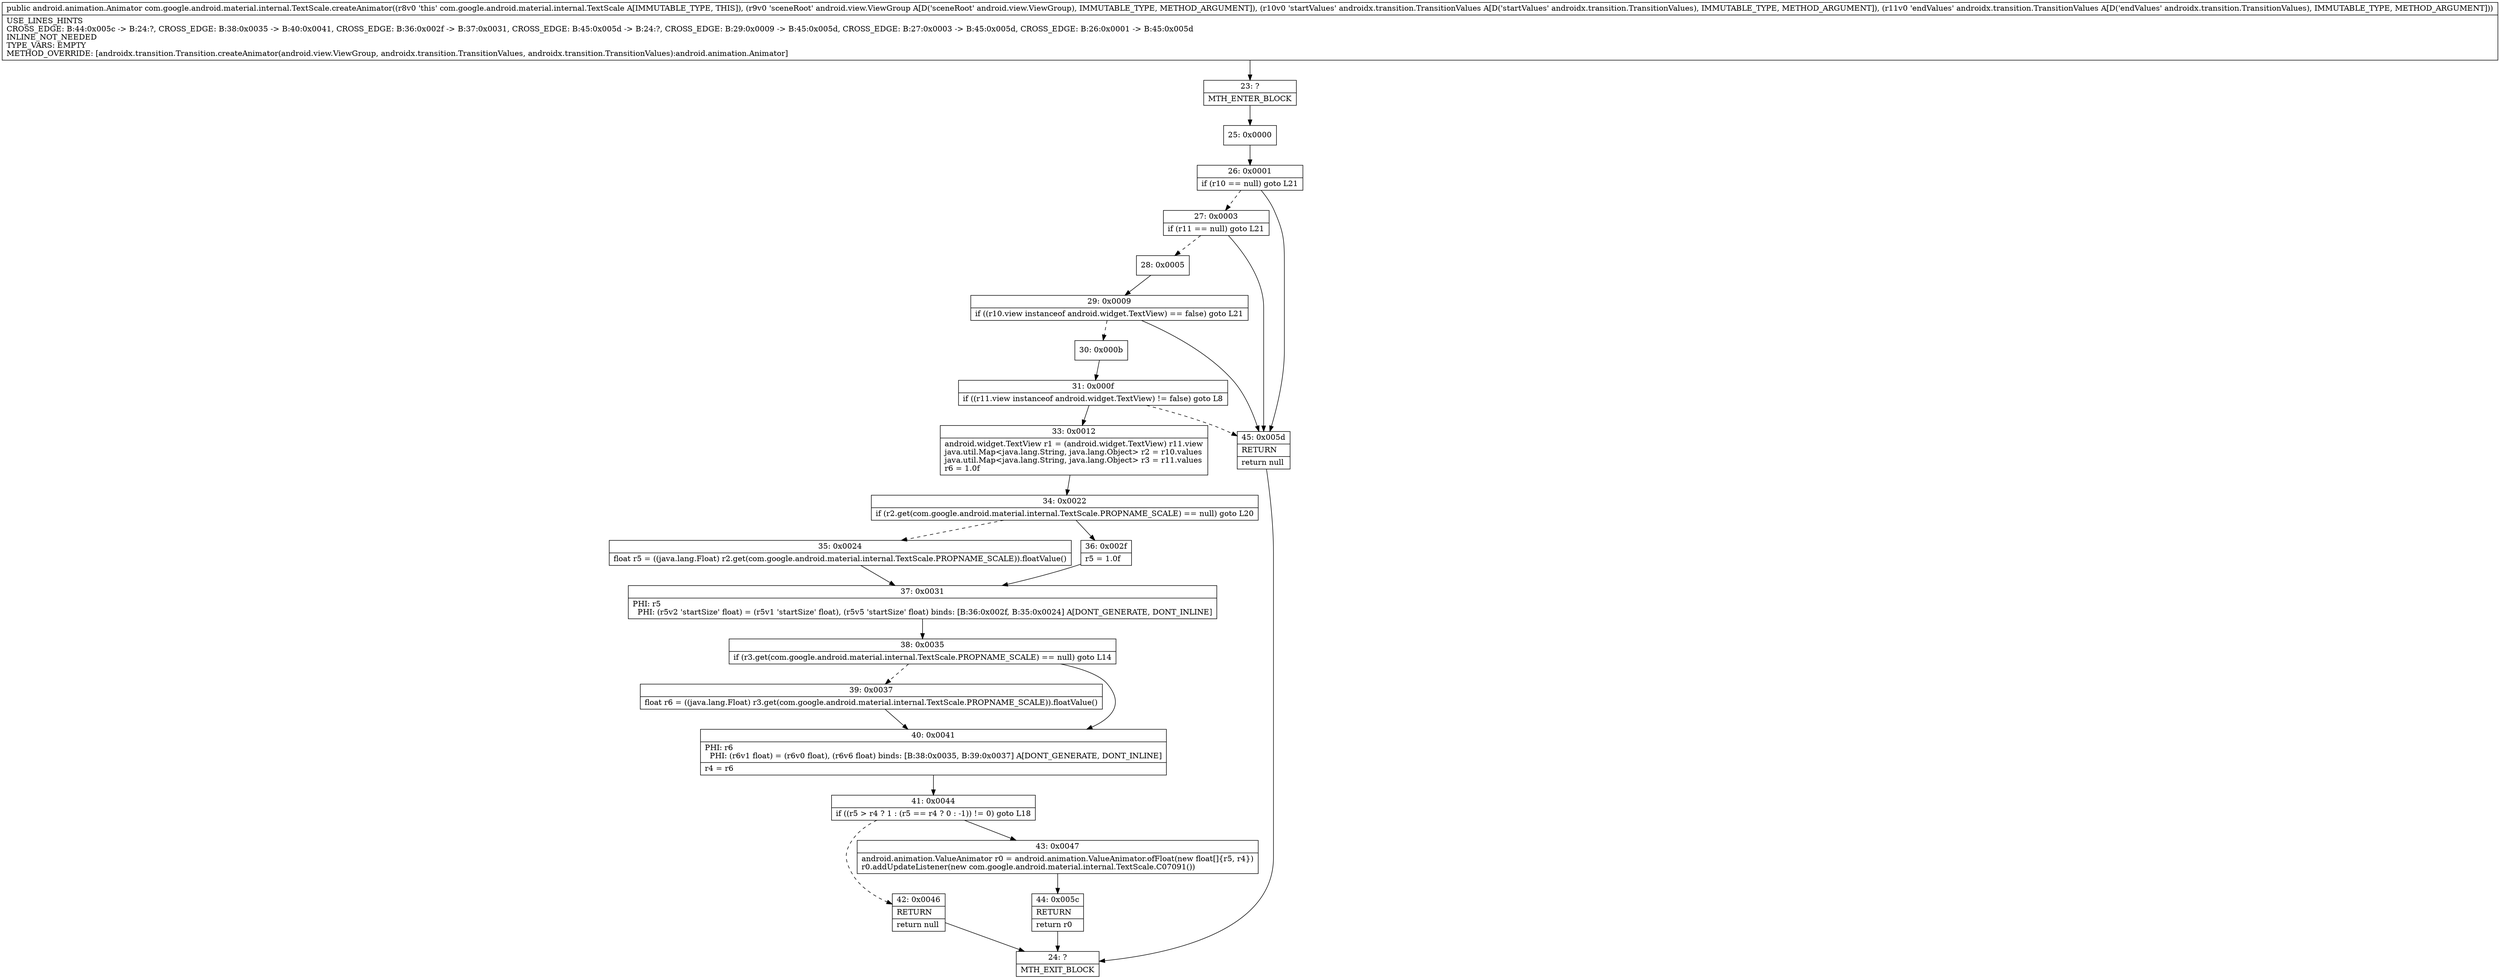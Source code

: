 digraph "CFG forcom.google.android.material.internal.TextScale.createAnimator(Landroid\/view\/ViewGroup;Landroidx\/transition\/TransitionValues;Landroidx\/transition\/TransitionValues;)Landroid\/animation\/Animator;" {
Node_23 [shape=record,label="{23\:\ ?|MTH_ENTER_BLOCK\l}"];
Node_25 [shape=record,label="{25\:\ 0x0000}"];
Node_26 [shape=record,label="{26\:\ 0x0001|if (r10 == null) goto L21\l}"];
Node_27 [shape=record,label="{27\:\ 0x0003|if (r11 == null) goto L21\l}"];
Node_28 [shape=record,label="{28\:\ 0x0005}"];
Node_29 [shape=record,label="{29\:\ 0x0009|if ((r10.view instanceof android.widget.TextView) == false) goto L21\l}"];
Node_30 [shape=record,label="{30\:\ 0x000b}"];
Node_31 [shape=record,label="{31\:\ 0x000f|if ((r11.view instanceof android.widget.TextView) != false) goto L8\l}"];
Node_33 [shape=record,label="{33\:\ 0x0012|android.widget.TextView r1 = (android.widget.TextView) r11.view\ljava.util.Map\<java.lang.String, java.lang.Object\> r2 = r10.values\ljava.util.Map\<java.lang.String, java.lang.Object\> r3 = r11.values\lr6 = 1.0f\l}"];
Node_34 [shape=record,label="{34\:\ 0x0022|if (r2.get(com.google.android.material.internal.TextScale.PROPNAME_SCALE) == null) goto L20\l}"];
Node_35 [shape=record,label="{35\:\ 0x0024|float r5 = ((java.lang.Float) r2.get(com.google.android.material.internal.TextScale.PROPNAME_SCALE)).floatValue()\l}"];
Node_37 [shape=record,label="{37\:\ 0x0031|PHI: r5 \l  PHI: (r5v2 'startSize' float) = (r5v1 'startSize' float), (r5v5 'startSize' float) binds: [B:36:0x002f, B:35:0x0024] A[DONT_GENERATE, DONT_INLINE]\l}"];
Node_38 [shape=record,label="{38\:\ 0x0035|if (r3.get(com.google.android.material.internal.TextScale.PROPNAME_SCALE) == null) goto L14\l}"];
Node_39 [shape=record,label="{39\:\ 0x0037|float r6 = ((java.lang.Float) r3.get(com.google.android.material.internal.TextScale.PROPNAME_SCALE)).floatValue()\l}"];
Node_40 [shape=record,label="{40\:\ 0x0041|PHI: r6 \l  PHI: (r6v1 float) = (r6v0 float), (r6v6 float) binds: [B:38:0x0035, B:39:0x0037] A[DONT_GENERATE, DONT_INLINE]\l|r4 = r6\l}"];
Node_41 [shape=record,label="{41\:\ 0x0044|if ((r5 \> r4 ? 1 : (r5 == r4 ? 0 : \-1)) != 0) goto L18\l}"];
Node_42 [shape=record,label="{42\:\ 0x0046|RETURN\l|return null\l}"];
Node_24 [shape=record,label="{24\:\ ?|MTH_EXIT_BLOCK\l}"];
Node_43 [shape=record,label="{43\:\ 0x0047|android.animation.ValueAnimator r0 = android.animation.ValueAnimator.ofFloat(new float[]\{r5, r4\})\lr0.addUpdateListener(new com.google.android.material.internal.TextScale.C07091())\l}"];
Node_44 [shape=record,label="{44\:\ 0x005c|RETURN\l|return r0\l}"];
Node_36 [shape=record,label="{36\:\ 0x002f|r5 = 1.0f\l}"];
Node_45 [shape=record,label="{45\:\ 0x005d|RETURN\l|return null\l}"];
MethodNode[shape=record,label="{public android.animation.Animator com.google.android.material.internal.TextScale.createAnimator((r8v0 'this' com.google.android.material.internal.TextScale A[IMMUTABLE_TYPE, THIS]), (r9v0 'sceneRoot' android.view.ViewGroup A[D('sceneRoot' android.view.ViewGroup), IMMUTABLE_TYPE, METHOD_ARGUMENT]), (r10v0 'startValues' androidx.transition.TransitionValues A[D('startValues' androidx.transition.TransitionValues), IMMUTABLE_TYPE, METHOD_ARGUMENT]), (r11v0 'endValues' androidx.transition.TransitionValues A[D('endValues' androidx.transition.TransitionValues), IMMUTABLE_TYPE, METHOD_ARGUMENT]))  | USE_LINES_HINTS\lCROSS_EDGE: B:44:0x005c \-\> B:24:?, CROSS_EDGE: B:38:0x0035 \-\> B:40:0x0041, CROSS_EDGE: B:36:0x002f \-\> B:37:0x0031, CROSS_EDGE: B:45:0x005d \-\> B:24:?, CROSS_EDGE: B:29:0x0009 \-\> B:45:0x005d, CROSS_EDGE: B:27:0x0003 \-\> B:45:0x005d, CROSS_EDGE: B:26:0x0001 \-\> B:45:0x005d\lINLINE_NOT_NEEDED\lTYPE_VARS: EMPTY\lMETHOD_OVERRIDE: [androidx.transition.Transition.createAnimator(android.view.ViewGroup, androidx.transition.TransitionValues, androidx.transition.TransitionValues):android.animation.Animator]\l}"];
MethodNode -> Node_23;Node_23 -> Node_25;
Node_25 -> Node_26;
Node_26 -> Node_27[style=dashed];
Node_26 -> Node_45;
Node_27 -> Node_28[style=dashed];
Node_27 -> Node_45;
Node_28 -> Node_29;
Node_29 -> Node_30[style=dashed];
Node_29 -> Node_45;
Node_30 -> Node_31;
Node_31 -> Node_33;
Node_31 -> Node_45[style=dashed];
Node_33 -> Node_34;
Node_34 -> Node_35[style=dashed];
Node_34 -> Node_36;
Node_35 -> Node_37;
Node_37 -> Node_38;
Node_38 -> Node_39[style=dashed];
Node_38 -> Node_40;
Node_39 -> Node_40;
Node_40 -> Node_41;
Node_41 -> Node_42[style=dashed];
Node_41 -> Node_43;
Node_42 -> Node_24;
Node_43 -> Node_44;
Node_44 -> Node_24;
Node_36 -> Node_37;
Node_45 -> Node_24;
}

